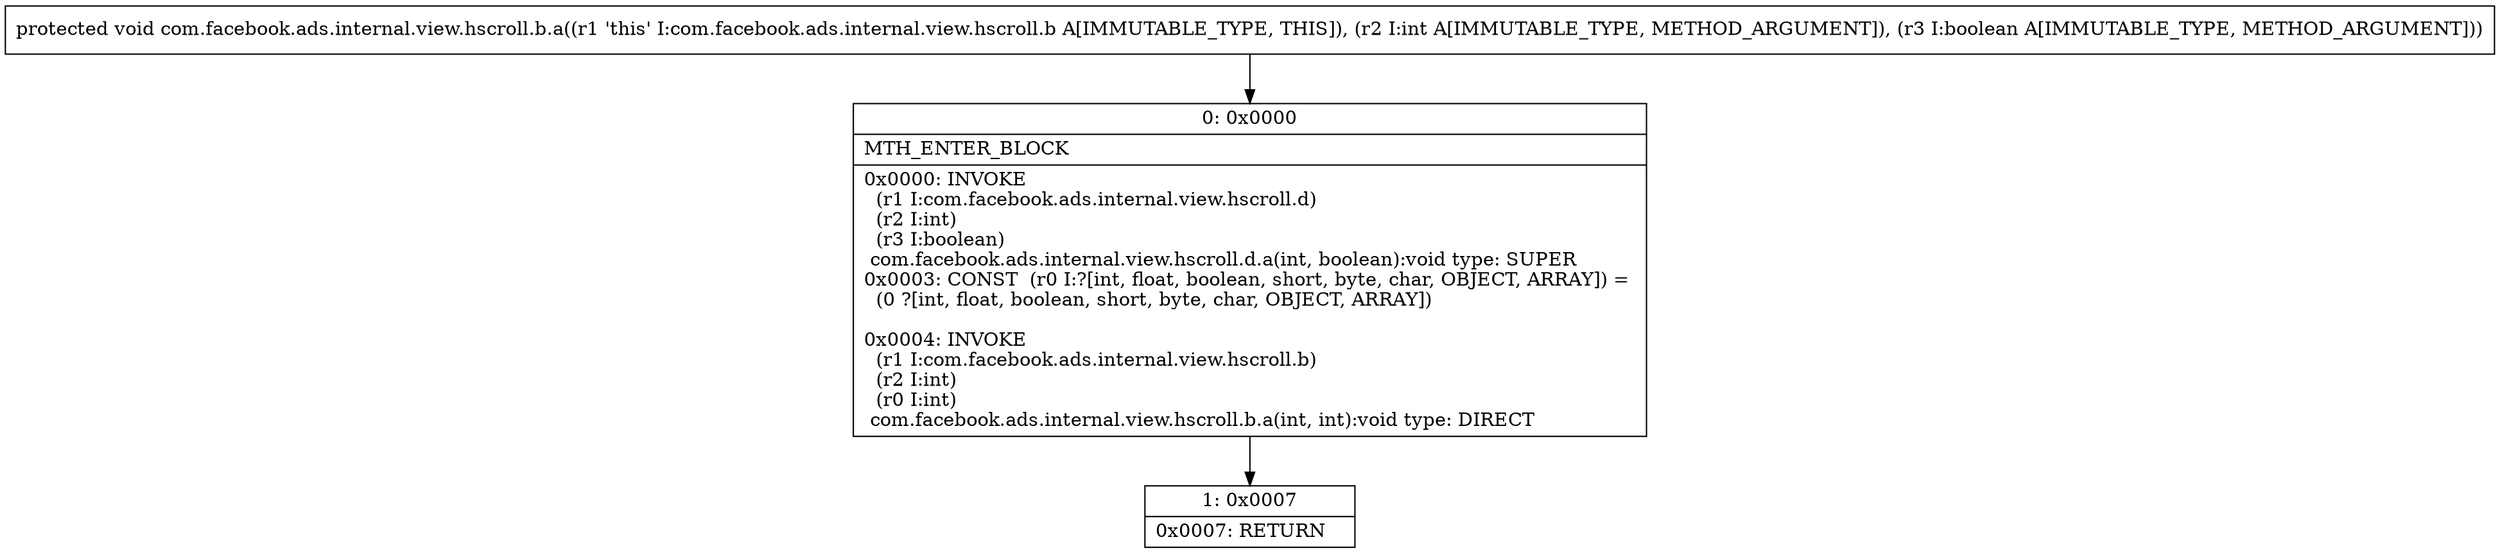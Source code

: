 digraph "CFG forcom.facebook.ads.internal.view.hscroll.b.a(IZ)V" {
Node_0 [shape=record,label="{0\:\ 0x0000|MTH_ENTER_BLOCK\l|0x0000: INVOKE  \l  (r1 I:com.facebook.ads.internal.view.hscroll.d)\l  (r2 I:int)\l  (r3 I:boolean)\l com.facebook.ads.internal.view.hscroll.d.a(int, boolean):void type: SUPER \l0x0003: CONST  (r0 I:?[int, float, boolean, short, byte, char, OBJECT, ARRAY]) = \l  (0 ?[int, float, boolean, short, byte, char, OBJECT, ARRAY])\l \l0x0004: INVOKE  \l  (r1 I:com.facebook.ads.internal.view.hscroll.b)\l  (r2 I:int)\l  (r0 I:int)\l com.facebook.ads.internal.view.hscroll.b.a(int, int):void type: DIRECT \l}"];
Node_1 [shape=record,label="{1\:\ 0x0007|0x0007: RETURN   \l}"];
MethodNode[shape=record,label="{protected void com.facebook.ads.internal.view.hscroll.b.a((r1 'this' I:com.facebook.ads.internal.view.hscroll.b A[IMMUTABLE_TYPE, THIS]), (r2 I:int A[IMMUTABLE_TYPE, METHOD_ARGUMENT]), (r3 I:boolean A[IMMUTABLE_TYPE, METHOD_ARGUMENT])) }"];
MethodNode -> Node_0;
Node_0 -> Node_1;
}


